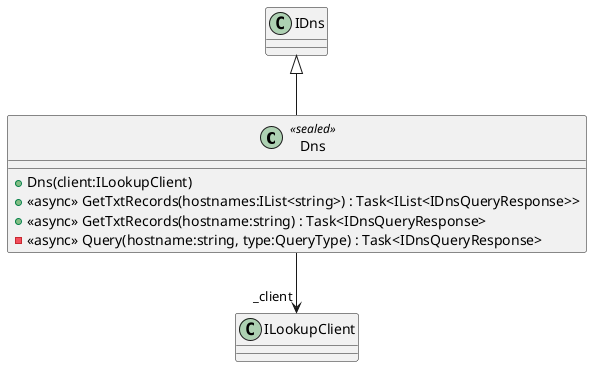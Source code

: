 @startuml
class Dns <<sealed>> {
    + Dns(client:ILookupClient)
    + <<async>> GetTxtRecords(hostnames:IList<string>) : Task<IList<IDnsQueryResponse>>
    + <<async>> GetTxtRecords(hostname:string) : Task<IDnsQueryResponse>
    - <<async>> Query(hostname:string, type:QueryType) : Task<IDnsQueryResponse>
}
IDns <|-- Dns
Dns --> "_client" ILookupClient
@enduml
